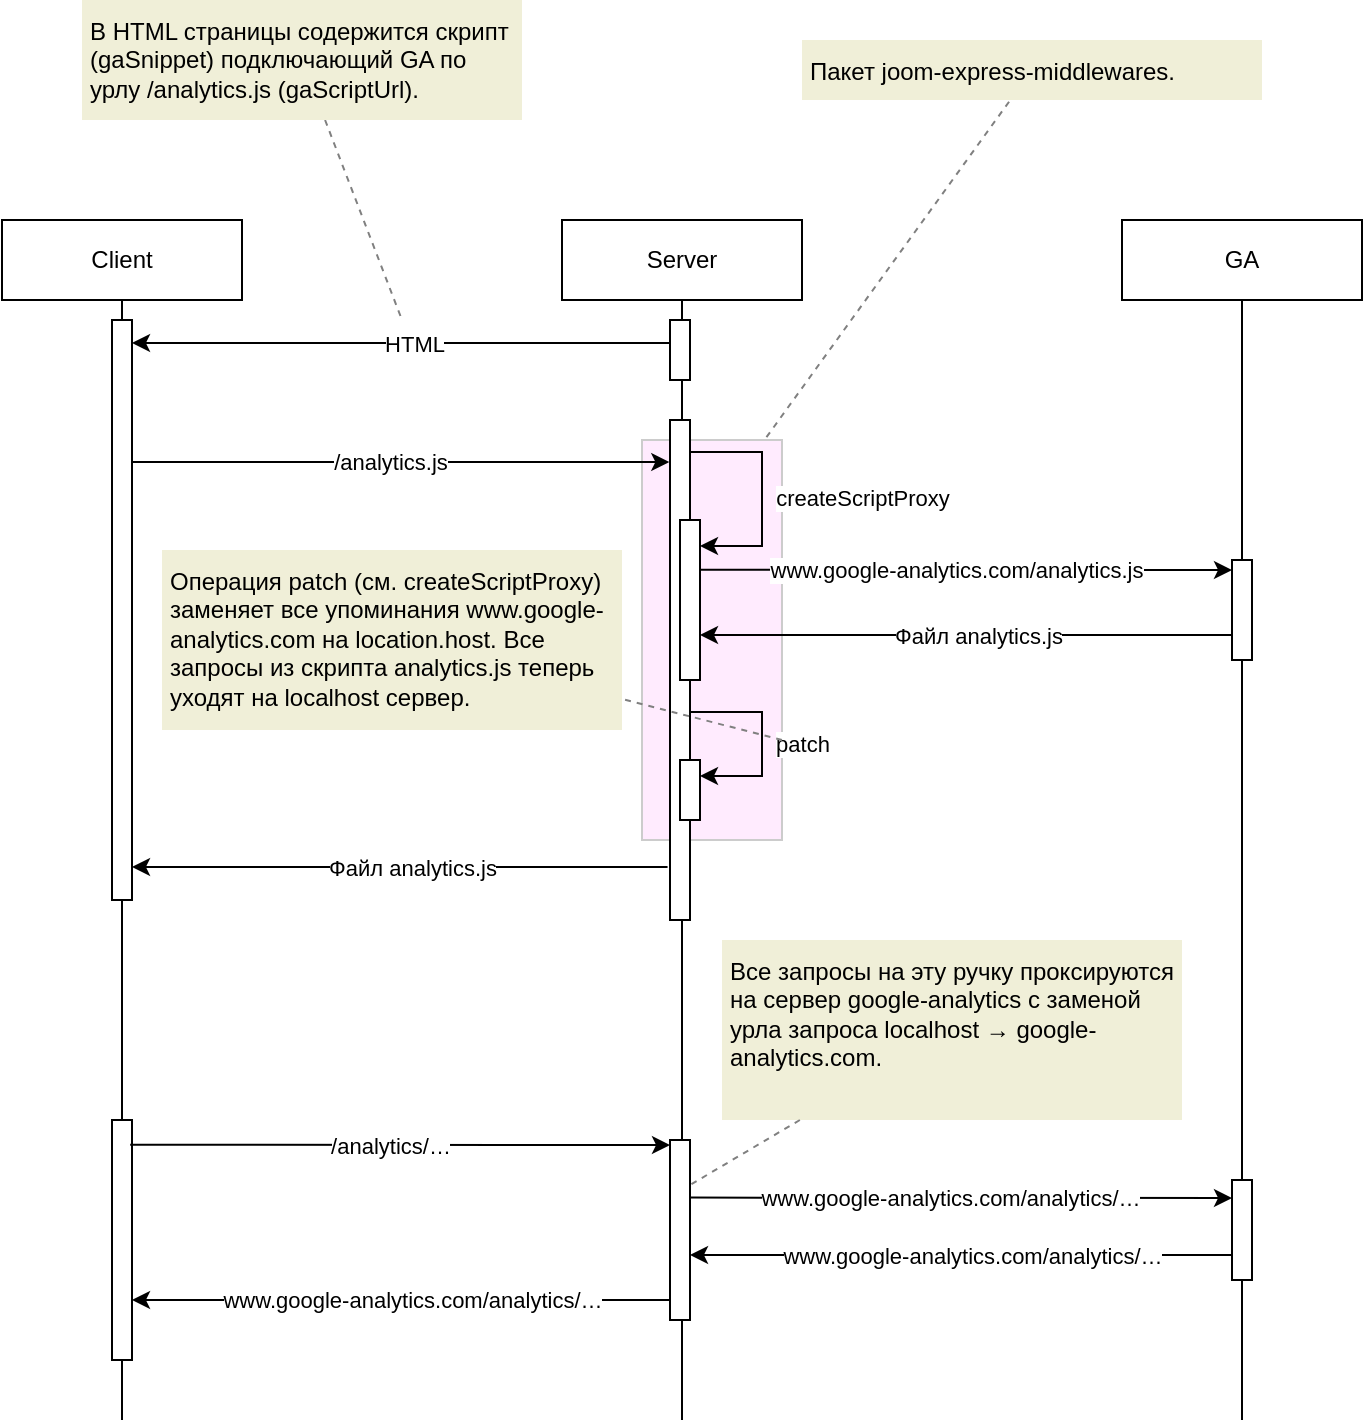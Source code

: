 <mxfile version="20.8.23" type="github">
  <diagram name="Page-1" id="DvnkW0nFzjkquib5UW7O">
    <mxGraphModel dx="760" dy="1682" grid="1" gridSize="10" guides="1" tooltips="1" connect="1" arrows="1" fold="1" page="1" pageScale="1" pageWidth="827" pageHeight="1169" math="0" shadow="0">
      <root>
        <mxCell id="0" />
        <mxCell id="1" style="locked=1;" parent="0" />
        <mxCell id="uHtPLLoRkdZR7AYn_E8j-5" style="edgeStyle=orthogonalEdgeStyle;rounded=0;orthogonalLoop=1;jettySize=auto;html=1;endArrow=none;endFill=0;" edge="1" parent="1" source="uHtPLLoRkdZR7AYn_E8j-2">
          <mxGeometry relative="1" as="geometry">
            <mxPoint x="140" y="640" as="targetPoint" />
          </mxGeometry>
        </mxCell>
        <mxCell id="uHtPLLoRkdZR7AYn_E8j-2" value="Client" style="rounded=0;whiteSpace=wrap;html=1;" vertex="1" parent="1">
          <mxGeometry x="80" y="40" width="120" height="40" as="geometry" />
        </mxCell>
        <mxCell id="uHtPLLoRkdZR7AYn_E8j-6" style="edgeStyle=orthogonalEdgeStyle;rounded=0;orthogonalLoop=1;jettySize=auto;html=1;endArrow=none;endFill=0;" edge="1" parent="1" source="uHtPLLoRkdZR7AYn_E8j-3">
          <mxGeometry relative="1" as="geometry">
            <mxPoint x="420" y="640" as="targetPoint" />
          </mxGeometry>
        </mxCell>
        <mxCell id="uHtPLLoRkdZR7AYn_E8j-3" value="Server" style="rounded=0;whiteSpace=wrap;html=1;" vertex="1" parent="1">
          <mxGeometry x="360" y="40" width="120" height="40" as="geometry" />
        </mxCell>
        <mxCell id="uHtPLLoRkdZR7AYn_E8j-7" style="edgeStyle=orthogonalEdgeStyle;rounded=0;orthogonalLoop=1;jettySize=auto;html=1;endArrow=none;endFill=0;" edge="1" parent="1" source="uHtPLLoRkdZR7AYn_E8j-4">
          <mxGeometry relative="1" as="geometry">
            <mxPoint x="700" y="640" as="targetPoint" />
          </mxGeometry>
        </mxCell>
        <mxCell id="uHtPLLoRkdZR7AYn_E8j-4" value="GA" style="rounded=0;whiteSpace=wrap;html=1;" vertex="1" parent="1">
          <mxGeometry x="640" y="40" width="120" height="40" as="geometry" />
        </mxCell>
        <mxCell id="uHtPLLoRkdZR7AYn_E8j-9" value="Processes" style="" parent="0" />
        <mxCell id="uHtPLLoRkdZR7AYn_E8j-40" value="" style="rounded=0;whiteSpace=wrap;html=1;fillColor=#FFEBFE;strokeColor=#CCCCCC;" vertex="1" parent="uHtPLLoRkdZR7AYn_E8j-9">
          <mxGeometry x="400" y="150" width="70" height="200" as="geometry" />
        </mxCell>
        <mxCell id="uHtPLLoRkdZR7AYn_E8j-10" value="" style="rounded=0;whiteSpace=wrap;html=1;" vertex="1" parent="uHtPLLoRkdZR7AYn_E8j-9">
          <mxGeometry x="135" y="90" width="10" height="290" as="geometry" />
        </mxCell>
        <mxCell id="uHtPLLoRkdZR7AYn_E8j-12" style="rounded=0;orthogonalLoop=1;jettySize=auto;html=1;endArrow=classic;endFill=1;exitX=0.109;exitY=0.383;exitDx=0;exitDy=0;edgeStyle=elbowEdgeStyle;elbow=vertical;exitPerimeter=0;" edge="1" parent="uHtPLLoRkdZR7AYn_E8j-9" source="uHtPLLoRkdZR7AYn_E8j-11" target="uHtPLLoRkdZR7AYn_E8j-10">
          <mxGeometry relative="1" as="geometry">
            <mxPoint x="190" y="110" as="targetPoint" />
          </mxGeometry>
        </mxCell>
        <mxCell id="uHtPLLoRkdZR7AYn_E8j-13" value="HTML" style="edgeLabel;html=1;align=center;verticalAlign=middle;resizable=0;points=[];" vertex="1" connectable="0" parent="uHtPLLoRkdZR7AYn_E8j-12">
          <mxGeometry x="-0.041" relative="1" as="geometry">
            <mxPoint as="offset" />
          </mxGeometry>
        </mxCell>
        <mxCell id="uHtPLLoRkdZR7AYn_E8j-11" value="" style="rounded=0;whiteSpace=wrap;html=1;" vertex="1" parent="uHtPLLoRkdZR7AYn_E8j-9">
          <mxGeometry x="414" y="90" width="10" height="30" as="geometry" />
        </mxCell>
        <mxCell id="uHtPLLoRkdZR7AYn_E8j-15" style="rounded=0;orthogonalLoop=1;jettySize=auto;elbow=vertical;html=1;endArrow=none;endFill=0;strokeColor=#808080;dashed=1;" edge="1" parent="uHtPLLoRkdZR7AYn_E8j-9" source="uHtPLLoRkdZR7AYn_E8j-14">
          <mxGeometry relative="1" as="geometry">
            <mxPoint x="280" y="90" as="targetPoint" />
          </mxGeometry>
        </mxCell>
        <mxCell id="uHtPLLoRkdZR7AYn_E8j-14" value="В HTML страницы содержится скрипт&amp;nbsp; (gaSnippet&lt;span style=&quot;background-color: initial;&quot;&gt;) подключающий GA по урлу&amp;nbsp;&lt;/span&gt;/analytics.js (gaScriptUrl&lt;span style=&quot;background-color: initial;&quot;&gt;).&lt;/span&gt;" style="text;html=1;strokeColor=none;fillColor=#F0EFD8;align=left;verticalAlign=top;whiteSpace=wrap;rounded=0;spacing=4;" vertex="1" parent="uHtPLLoRkdZR7AYn_E8j-9">
          <mxGeometry x="120" y="-70" width="220" height="60" as="geometry" />
        </mxCell>
        <mxCell id="uHtPLLoRkdZR7AYn_E8j-16" value="" style="rounded=0;whiteSpace=wrap;html=1;" vertex="1" parent="uHtPLLoRkdZR7AYn_E8j-9">
          <mxGeometry x="414" y="140" width="10" height="250" as="geometry" />
        </mxCell>
        <mxCell id="uHtPLLoRkdZR7AYn_E8j-17" style="rounded=0;orthogonalLoop=1;jettySize=auto;html=1;endArrow=classic;endFill=1;edgeStyle=elbowEdgeStyle;elbow=vertical;entryX=-0.035;entryY=0.084;entryDx=0;entryDy=0;entryPerimeter=0;" edge="1" parent="uHtPLLoRkdZR7AYn_E8j-9" source="uHtPLLoRkdZR7AYn_E8j-10" target="uHtPLLoRkdZR7AYn_E8j-16">
          <mxGeometry relative="1" as="geometry">
            <mxPoint x="425" y="111" as="sourcePoint" />
            <mxPoint x="419" y="150" as="targetPoint" />
          </mxGeometry>
        </mxCell>
        <mxCell id="uHtPLLoRkdZR7AYn_E8j-18" value="/analytics.js" style="edgeLabel;html=1;align=center;verticalAlign=middle;resizable=0;points=[];" vertex="1" connectable="0" parent="uHtPLLoRkdZR7AYn_E8j-17">
          <mxGeometry x="-0.041" relative="1" as="geometry">
            <mxPoint as="offset" />
          </mxGeometry>
        </mxCell>
        <mxCell id="uHtPLLoRkdZR7AYn_E8j-23" style="rounded=0;orthogonalLoop=1;jettySize=auto;html=1;endArrow=classic;endFill=1;edgeStyle=elbowEdgeStyle;elbow=vertical;exitX=-0.122;exitY=0.894;exitDx=0;exitDy=0;exitPerimeter=0;" edge="1" parent="uHtPLLoRkdZR7AYn_E8j-9" source="uHtPLLoRkdZR7AYn_E8j-16" target="uHtPLLoRkdZR7AYn_E8j-10">
          <mxGeometry relative="1" as="geometry">
            <mxPoint x="390" y="200" as="sourcePoint" />
            <mxPoint x="290" y="290" as="targetPoint" />
          </mxGeometry>
        </mxCell>
        <mxCell id="uHtPLLoRkdZR7AYn_E8j-24" value="Файл analytics.js" style="edgeLabel;html=1;align=center;verticalAlign=middle;resizable=0;points=[];" vertex="1" connectable="0" parent="uHtPLLoRkdZR7AYn_E8j-23">
          <mxGeometry x="-0.041" relative="1" as="geometry">
            <mxPoint as="offset" />
          </mxGeometry>
        </mxCell>
        <mxCell id="uHtPLLoRkdZR7AYn_E8j-25" value="" style="rounded=0;whiteSpace=wrap;html=1;" vertex="1" parent="uHtPLLoRkdZR7AYn_E8j-9">
          <mxGeometry x="419" y="190" width="10" height="80" as="geometry" />
        </mxCell>
        <mxCell id="uHtPLLoRkdZR7AYn_E8j-27" style="rounded=0;orthogonalLoop=1;jettySize=auto;html=1;endArrow=classic;endFill=1;edgeStyle=orthogonalEdgeStyle;elbow=vertical;" edge="1" parent="uHtPLLoRkdZR7AYn_E8j-9" source="uHtPLLoRkdZR7AYn_E8j-16" target="uHtPLLoRkdZR7AYn_E8j-25">
          <mxGeometry relative="1" as="geometry">
            <mxPoint x="155" y="166" as="sourcePoint" />
            <mxPoint x="424" y="166" as="targetPoint" />
            <Array as="points">
              <mxPoint x="460" y="156" />
              <mxPoint x="460" y="203" />
            </Array>
          </mxGeometry>
        </mxCell>
        <mxCell id="uHtPLLoRkdZR7AYn_E8j-28" value="createScriptProxy" style="edgeLabel;html=1;align=center;verticalAlign=middle;resizable=0;points=[];" vertex="1" connectable="0" parent="uHtPLLoRkdZR7AYn_E8j-27">
          <mxGeometry x="-0.041" relative="1" as="geometry">
            <mxPoint x="50" y="4" as="offset" />
          </mxGeometry>
        </mxCell>
        <mxCell id="uHtPLLoRkdZR7AYn_E8j-29" style="rounded=0;orthogonalLoop=1;jettySize=auto;html=1;endArrow=classic;endFill=1;edgeStyle=elbowEdgeStyle;exitX=0.955;exitY=0.311;exitDx=0;exitDy=0;elbow=vertical;exitPerimeter=0;" edge="1" parent="uHtPLLoRkdZR7AYn_E8j-9" source="uHtPLLoRkdZR7AYn_E8j-25" target="uHtPLLoRkdZR7AYn_E8j-31">
          <mxGeometry relative="1" as="geometry">
            <mxPoint x="460" y="250" as="sourcePoint" />
            <mxPoint x="670" y="230" as="targetPoint" />
          </mxGeometry>
        </mxCell>
        <mxCell id="uHtPLLoRkdZR7AYn_E8j-30" value="www.google-analytics.com/analytics.js" style="edgeLabel;html=1;align=center;verticalAlign=middle;resizable=0;points=[];" vertex="1" connectable="0" parent="uHtPLLoRkdZR7AYn_E8j-29">
          <mxGeometry x="-0.041" relative="1" as="geometry">
            <mxPoint as="offset" />
          </mxGeometry>
        </mxCell>
        <mxCell id="uHtPLLoRkdZR7AYn_E8j-31" value="" style="rounded=0;whiteSpace=wrap;html=1;" vertex="1" parent="uHtPLLoRkdZR7AYn_E8j-9">
          <mxGeometry x="695" y="210" width="10" height="50" as="geometry" />
        </mxCell>
        <mxCell id="uHtPLLoRkdZR7AYn_E8j-32" style="rounded=0;orthogonalLoop=1;jettySize=auto;html=1;endArrow=classic;endFill=1;edgeStyle=elbowEdgeStyle;exitX=0;exitY=0.75;exitDx=0;exitDy=0;elbow=vertical;" edge="1" parent="uHtPLLoRkdZR7AYn_E8j-9" source="uHtPLLoRkdZR7AYn_E8j-31" target="uHtPLLoRkdZR7AYn_E8j-25">
          <mxGeometry relative="1" as="geometry">
            <mxPoint x="439" y="380" as="sourcePoint" />
            <mxPoint x="620" y="450" as="targetPoint" />
          </mxGeometry>
        </mxCell>
        <mxCell id="uHtPLLoRkdZR7AYn_E8j-33" value="Файл analytics.js" style="edgeLabel;html=1;align=center;verticalAlign=middle;resizable=0;points=[];" vertex="1" connectable="0" parent="uHtPLLoRkdZR7AYn_E8j-32">
          <mxGeometry x="-0.041" relative="1" as="geometry">
            <mxPoint as="offset" />
          </mxGeometry>
        </mxCell>
        <mxCell id="uHtPLLoRkdZR7AYn_E8j-34" value="" style="rounded=0;whiteSpace=wrap;html=1;" vertex="1" parent="uHtPLLoRkdZR7AYn_E8j-9">
          <mxGeometry x="419" y="310" width="10" height="30" as="geometry" />
        </mxCell>
        <mxCell id="uHtPLLoRkdZR7AYn_E8j-35" style="rounded=0;orthogonalLoop=1;jettySize=auto;html=1;endArrow=classic;endFill=1;edgeStyle=orthogonalEdgeStyle;elbow=vertical;entryX=1;entryY=0.25;entryDx=0;entryDy=0;" edge="1" parent="uHtPLLoRkdZR7AYn_E8j-9" target="uHtPLLoRkdZR7AYn_E8j-34">
          <mxGeometry relative="1" as="geometry">
            <mxPoint x="424" y="286" as="sourcePoint" />
            <mxPoint x="429" y="333" as="targetPoint" />
            <Array as="points">
              <mxPoint x="460" y="286" />
              <mxPoint x="460" y="318" />
              <mxPoint x="429" y="318" />
            </Array>
          </mxGeometry>
        </mxCell>
        <mxCell id="uHtPLLoRkdZR7AYn_E8j-36" value="patch" style="edgeLabel;html=1;align=center;verticalAlign=middle;resizable=0;points=[];" vertex="1" connectable="0" parent="uHtPLLoRkdZR7AYn_E8j-35">
          <mxGeometry x="-0.041" relative="1" as="geometry">
            <mxPoint x="20" y="4" as="offset" />
          </mxGeometry>
        </mxCell>
        <mxCell id="uHtPLLoRkdZR7AYn_E8j-37" value="Операция patch (см. createScriptProxy) заменяет все упоминания&amp;nbsp;www.google-analytics.com на&amp;nbsp;location.host. Все запросы из скрипта analytics.js теперь уходят на localhost сервер." style="text;html=1;strokeColor=none;fillColor=#F0EFD8;align=left;verticalAlign=top;whiteSpace=wrap;rounded=0;spacing=4;" vertex="1" parent="uHtPLLoRkdZR7AYn_E8j-9">
          <mxGeometry x="160" y="205" width="230" height="90" as="geometry" />
        </mxCell>
        <mxCell id="uHtPLLoRkdZR7AYn_E8j-38" style="rounded=0;orthogonalLoop=1;jettySize=auto;elbow=vertical;html=1;endArrow=none;endFill=0;strokeColor=#808080;dashed=1;exitX=1;exitY=0.75;exitDx=0;exitDy=0;" edge="1" parent="uHtPLLoRkdZR7AYn_E8j-9" source="uHtPLLoRkdZR7AYn_E8j-40" target="uHtPLLoRkdZR7AYn_E8j-37">
          <mxGeometry relative="1" as="geometry">
            <mxPoint x="290" y="100" as="targetPoint" />
            <mxPoint x="480" y="310" as="sourcePoint" />
          </mxGeometry>
        </mxCell>
        <mxCell id="uHtPLLoRkdZR7AYn_E8j-39" value="" style="rounded=0;whiteSpace=wrap;html=1;" vertex="1" parent="uHtPLLoRkdZR7AYn_E8j-9">
          <mxGeometry x="135" y="490" width="10" height="120" as="geometry" />
        </mxCell>
        <mxCell id="uHtPLLoRkdZR7AYn_E8j-41" value="Пакет&amp;nbsp;joom-express-middlewares." style="text;html=1;strokeColor=none;fillColor=#F0EFD8;align=left;verticalAlign=top;whiteSpace=wrap;rounded=0;spacing=4;" vertex="1" parent="uHtPLLoRkdZR7AYn_E8j-9">
          <mxGeometry x="480" y="-50" width="230" height="30" as="geometry" />
        </mxCell>
        <mxCell id="uHtPLLoRkdZR7AYn_E8j-42" style="rounded=0;orthogonalLoop=1;jettySize=auto;elbow=vertical;html=1;endArrow=none;endFill=0;strokeColor=#808080;exitX=0.889;exitY=-0.007;exitDx=0;exitDy=0;exitPerimeter=0;dashed=1;" edge="1" parent="uHtPLLoRkdZR7AYn_E8j-9" source="uHtPLLoRkdZR7AYn_E8j-40" target="uHtPLLoRkdZR7AYn_E8j-41">
          <mxGeometry relative="1" as="geometry">
            <mxPoint x="550" y="390" as="targetPoint" />
            <mxPoint x="490" y="320" as="sourcePoint" />
          </mxGeometry>
        </mxCell>
        <mxCell id="uHtPLLoRkdZR7AYn_E8j-43" style="rounded=0;orthogonalLoop=1;jettySize=auto;html=1;endArrow=classic;endFill=1;edgeStyle=elbowEdgeStyle;exitX=0.909;exitY=0.103;exitDx=0;exitDy=0;exitPerimeter=0;elbow=vertical;" edge="1" parent="uHtPLLoRkdZR7AYn_E8j-9" source="uHtPLLoRkdZR7AYn_E8j-39" target="uHtPLLoRkdZR7AYn_E8j-45">
          <mxGeometry relative="1" as="geometry">
            <mxPoint x="210" y="510" as="sourcePoint" />
            <mxPoint x="360" y="490" as="targetPoint" />
          </mxGeometry>
        </mxCell>
        <mxCell id="uHtPLLoRkdZR7AYn_E8j-44" value="/analytics/…" style="edgeLabel;html=1;align=center;verticalAlign=middle;resizable=0;points=[];" vertex="1" connectable="0" parent="uHtPLLoRkdZR7AYn_E8j-43">
          <mxGeometry x="-0.041" relative="1" as="geometry">
            <mxPoint as="offset" />
          </mxGeometry>
        </mxCell>
        <mxCell id="uHtPLLoRkdZR7AYn_E8j-45" value="" style="rounded=0;whiteSpace=wrap;html=1;" vertex="1" parent="uHtPLLoRkdZR7AYn_E8j-9">
          <mxGeometry x="414" y="500" width="10" height="90" as="geometry" />
        </mxCell>
        <mxCell id="uHtPLLoRkdZR7AYn_E8j-46" value="" style="rounded=0;whiteSpace=wrap;html=1;" vertex="1" parent="uHtPLLoRkdZR7AYn_E8j-9">
          <mxGeometry x="695" y="520" width="10" height="50" as="geometry" />
        </mxCell>
        <mxCell id="uHtPLLoRkdZR7AYn_E8j-47" style="rounded=0;orthogonalLoop=1;jettySize=auto;html=1;endArrow=classic;endFill=1;edgeStyle=elbowEdgeStyle;elbow=vertical;exitX=1;exitY=0.32;exitDx=0;exitDy=0;exitPerimeter=0;" edge="1" parent="uHtPLLoRkdZR7AYn_E8j-9" source="uHtPLLoRkdZR7AYn_E8j-45" target="uHtPLLoRkdZR7AYn_E8j-46">
          <mxGeometry relative="1" as="geometry">
            <mxPoint x="430" y="530" as="sourcePoint" />
            <mxPoint x="620" y="541" as="targetPoint" />
            <Array as="points" />
          </mxGeometry>
        </mxCell>
        <mxCell id="uHtPLLoRkdZR7AYn_E8j-48" value="www.google-analytics.com/analytics/…" style="edgeLabel;html=1;align=center;verticalAlign=middle;resizable=0;points=[];" vertex="1" connectable="0" parent="uHtPLLoRkdZR7AYn_E8j-47">
          <mxGeometry x="-0.041" relative="1" as="geometry">
            <mxPoint as="offset" />
          </mxGeometry>
        </mxCell>
        <mxCell id="uHtPLLoRkdZR7AYn_E8j-49" style="rounded=0;orthogonalLoop=1;jettySize=auto;html=1;endArrow=classic;endFill=1;edgeStyle=elbowEdgeStyle;exitX=0;exitY=0.75;exitDx=0;exitDy=0;elbow=vertical;" edge="1" parent="uHtPLLoRkdZR7AYn_E8j-9" source="uHtPLLoRkdZR7AYn_E8j-46" target="uHtPLLoRkdZR7AYn_E8j-45">
          <mxGeometry relative="1" as="geometry">
            <mxPoint x="434" y="537" as="sourcePoint" />
            <mxPoint x="620" y="730" as="targetPoint" />
          </mxGeometry>
        </mxCell>
        <mxCell id="uHtPLLoRkdZR7AYn_E8j-50" value="www.google-analytics.com/analytics/…" style="edgeLabel;html=1;align=center;verticalAlign=middle;resizable=0;points=[];" vertex="1" connectable="0" parent="uHtPLLoRkdZR7AYn_E8j-49">
          <mxGeometry x="-0.041" relative="1" as="geometry">
            <mxPoint as="offset" />
          </mxGeometry>
        </mxCell>
        <mxCell id="uHtPLLoRkdZR7AYn_E8j-51" style="rounded=0;orthogonalLoop=1;jettySize=auto;html=1;endArrow=classic;endFill=1;edgeStyle=elbowEdgeStyle;elbow=vertical;" edge="1" parent="uHtPLLoRkdZR7AYn_E8j-9" source="uHtPLLoRkdZR7AYn_E8j-45" target="uHtPLLoRkdZR7AYn_E8j-39">
          <mxGeometry relative="1" as="geometry">
            <mxPoint x="410" y="580" as="sourcePoint" />
            <mxPoint x="394" y="578" as="targetPoint" />
            <Array as="points">
              <mxPoint x="410" y="580" />
            </Array>
          </mxGeometry>
        </mxCell>
        <mxCell id="uHtPLLoRkdZR7AYn_E8j-52" value="www.google-analytics.com/analytics/…" style="edgeLabel;html=1;align=center;verticalAlign=middle;resizable=0;points=[];" vertex="1" connectable="0" parent="uHtPLLoRkdZR7AYn_E8j-51">
          <mxGeometry x="-0.041" relative="1" as="geometry">
            <mxPoint as="offset" />
          </mxGeometry>
        </mxCell>
        <mxCell id="uHtPLLoRkdZR7AYn_E8j-53" value="Все запросы на эту ручку проксируются на сервер google-analytics с заменой урла запроса localhost → google-analytics.com." style="text;html=1;strokeColor=none;fillColor=#F0EFD8;align=left;verticalAlign=top;whiteSpace=wrap;rounded=0;spacing=4;" vertex="1" parent="uHtPLLoRkdZR7AYn_E8j-9">
          <mxGeometry x="440" y="400" width="230" height="90" as="geometry" />
        </mxCell>
        <mxCell id="uHtPLLoRkdZR7AYn_E8j-54" style="rounded=0;orthogonalLoop=1;jettySize=auto;elbow=vertical;html=1;endArrow=none;endFill=0;strokeColor=#808080;dashed=1;entryX=1;entryY=0.25;entryDx=0;entryDy=0;" edge="1" parent="uHtPLLoRkdZR7AYn_E8j-9" source="uHtPLLoRkdZR7AYn_E8j-53" target="uHtPLLoRkdZR7AYn_E8j-45">
          <mxGeometry relative="1" as="geometry">
            <mxPoint x="400" y="289" as="targetPoint" />
            <mxPoint x="480" y="310" as="sourcePoint" />
          </mxGeometry>
        </mxCell>
      </root>
    </mxGraphModel>
  </diagram>
</mxfile>

